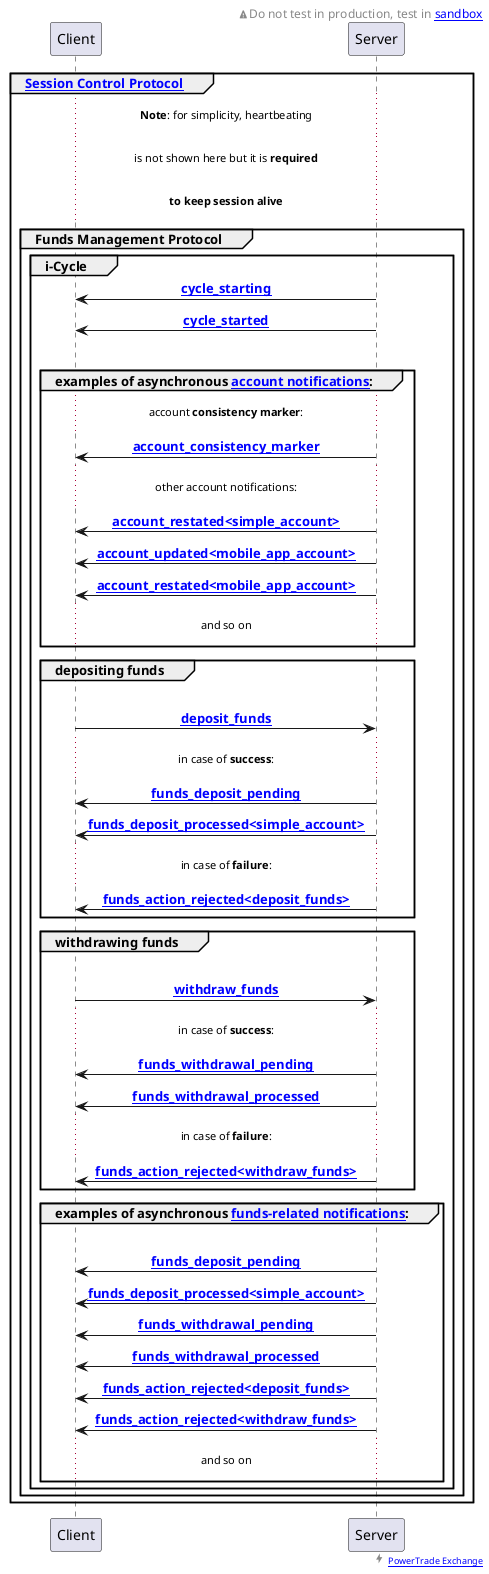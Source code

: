 @startuml funds_management_protocol

' to support time duration and delays:
'!pragma teoz true

'skinparam handwritten true
'skinparam shadowing false

'skinparam monochrome true
skinparam sequenceMessageAlign center

'skinparam title {
'    BorderRoundCorner 5
'    BorderThickness 1
'    BorderColor black
'    BackgroundColor WhiteSmoke
'}

    '<font color=black>Warning:</font>
right header
    <size:12><&warning>Do not test in production, test in [[#WS_API_Services_Sandbox sandbox]]</size>
endheader

right footer <size:15><&bolt></size> <size:9>[[https://power.trade PowerTrade Exchange]]</size>

'entity Client
'entity Server

group <b>[[#session_control_with_auth Session Control Protocol]]</b>

    ... <b>Note</b>: for simplicity, heartbeating ...
    ... is not shown here but it is <b>required</b> ...
    ... <b>to keep session alive</b> ...

    group <b>Funds Management Protocol</b>

        group i-Cycle
            Client <- Server : <b>[[#cycle_starting cycle_starting]]</b>
            Client <- Server : <b>[[#cycle_started cycle_started]]</b>
            |||
            group examples of asynchronous [[#account_notifications account notifications]]:
                ... account <b>consistency marker</b>: ...
                Client <- Server : <b>[[#account_consistency_marker account_consistency_marker]]</b>
                ... other account notifications: ...
                Client <- Server : <b>[[#account_restated_ltsimple_account_gt account_restated<simple_account>]]</b>
                Client <- Server : <b>[[#account_updated_ltmobile_app_account_gt account_updated<mobile_app_account>]]</b>
                Client <- Server : <b>[[#account_restated_ltmobile_app_account_gt account_restated<mobile_app_account>]]</b>
                ... and so on ...
            end

            group depositing funds
                |||
                Client -> Server : <b>[[#deposit_funds deposit_funds]]</b>
                ... in case of <b>success</b>: ...
                Client <- Server : <b>[[#funds_deposit_pending funds_deposit_pending]]</b>
                Client <- Server : <b>[[#funds_deposit_processed funds_deposit_processed<simple_account>]]</b>
                ... in case of <b>failure</b>: ...
                Client <- Server : <b>[[#funds_action_rejected_ltdeposit_funds_gt funds_action_rejected<deposit_funds>]]</b>
            end

            group withdrawing funds
                |||
                Client -> Server : <b>[[#withdraw_funds withdraw_funds]]</b>
                ... in case of <b>success</b>: ...
                Client <- Server : <b>[[#funds_withdrawal_pending funds_withdrawal_pending]]</b>
                Client <- Server : <b>[[#funds_withdrawal_processed funds_withdrawal_processed]]</b>
                ... in case of <b>failure</b>: ...
                Client <- Server : <b>[[#funds_action_rejected_ltwithdraw_funds_gt funds_action_rejected<withdraw_funds>]]</b>
            end

            group examples of asynchronous [[#funds_notifications funds-related notifications]]:
                |||
                Client <- Server : <b>[[#funds_deposit_pending funds_deposit_pending]]</b>
                Client <- Server : <b>[[#funds_deposit_processed funds_deposit_processed<simple_account>]]</b>
                Client <- Server : <b>[[#funds_withdrawal_pending funds_withdrawal_pending]]</b>
                Client <- Server : <b>[[#funds_withdrawal_processed funds_withdrawal_processed]]</b>
                Client <- Server : <b>[[#funds_action_rejected_ltdeposit_funds_gt funds_action_rejected<deposit_funds>]]</b>
                Client <- Server : <b>[[#funds_action_rejected_ltwithdraw_funds_gt funds_action_rejected<withdraw_funds>]]</b>
                ... and so on ...
            end
        end
    end
end

@enduml
